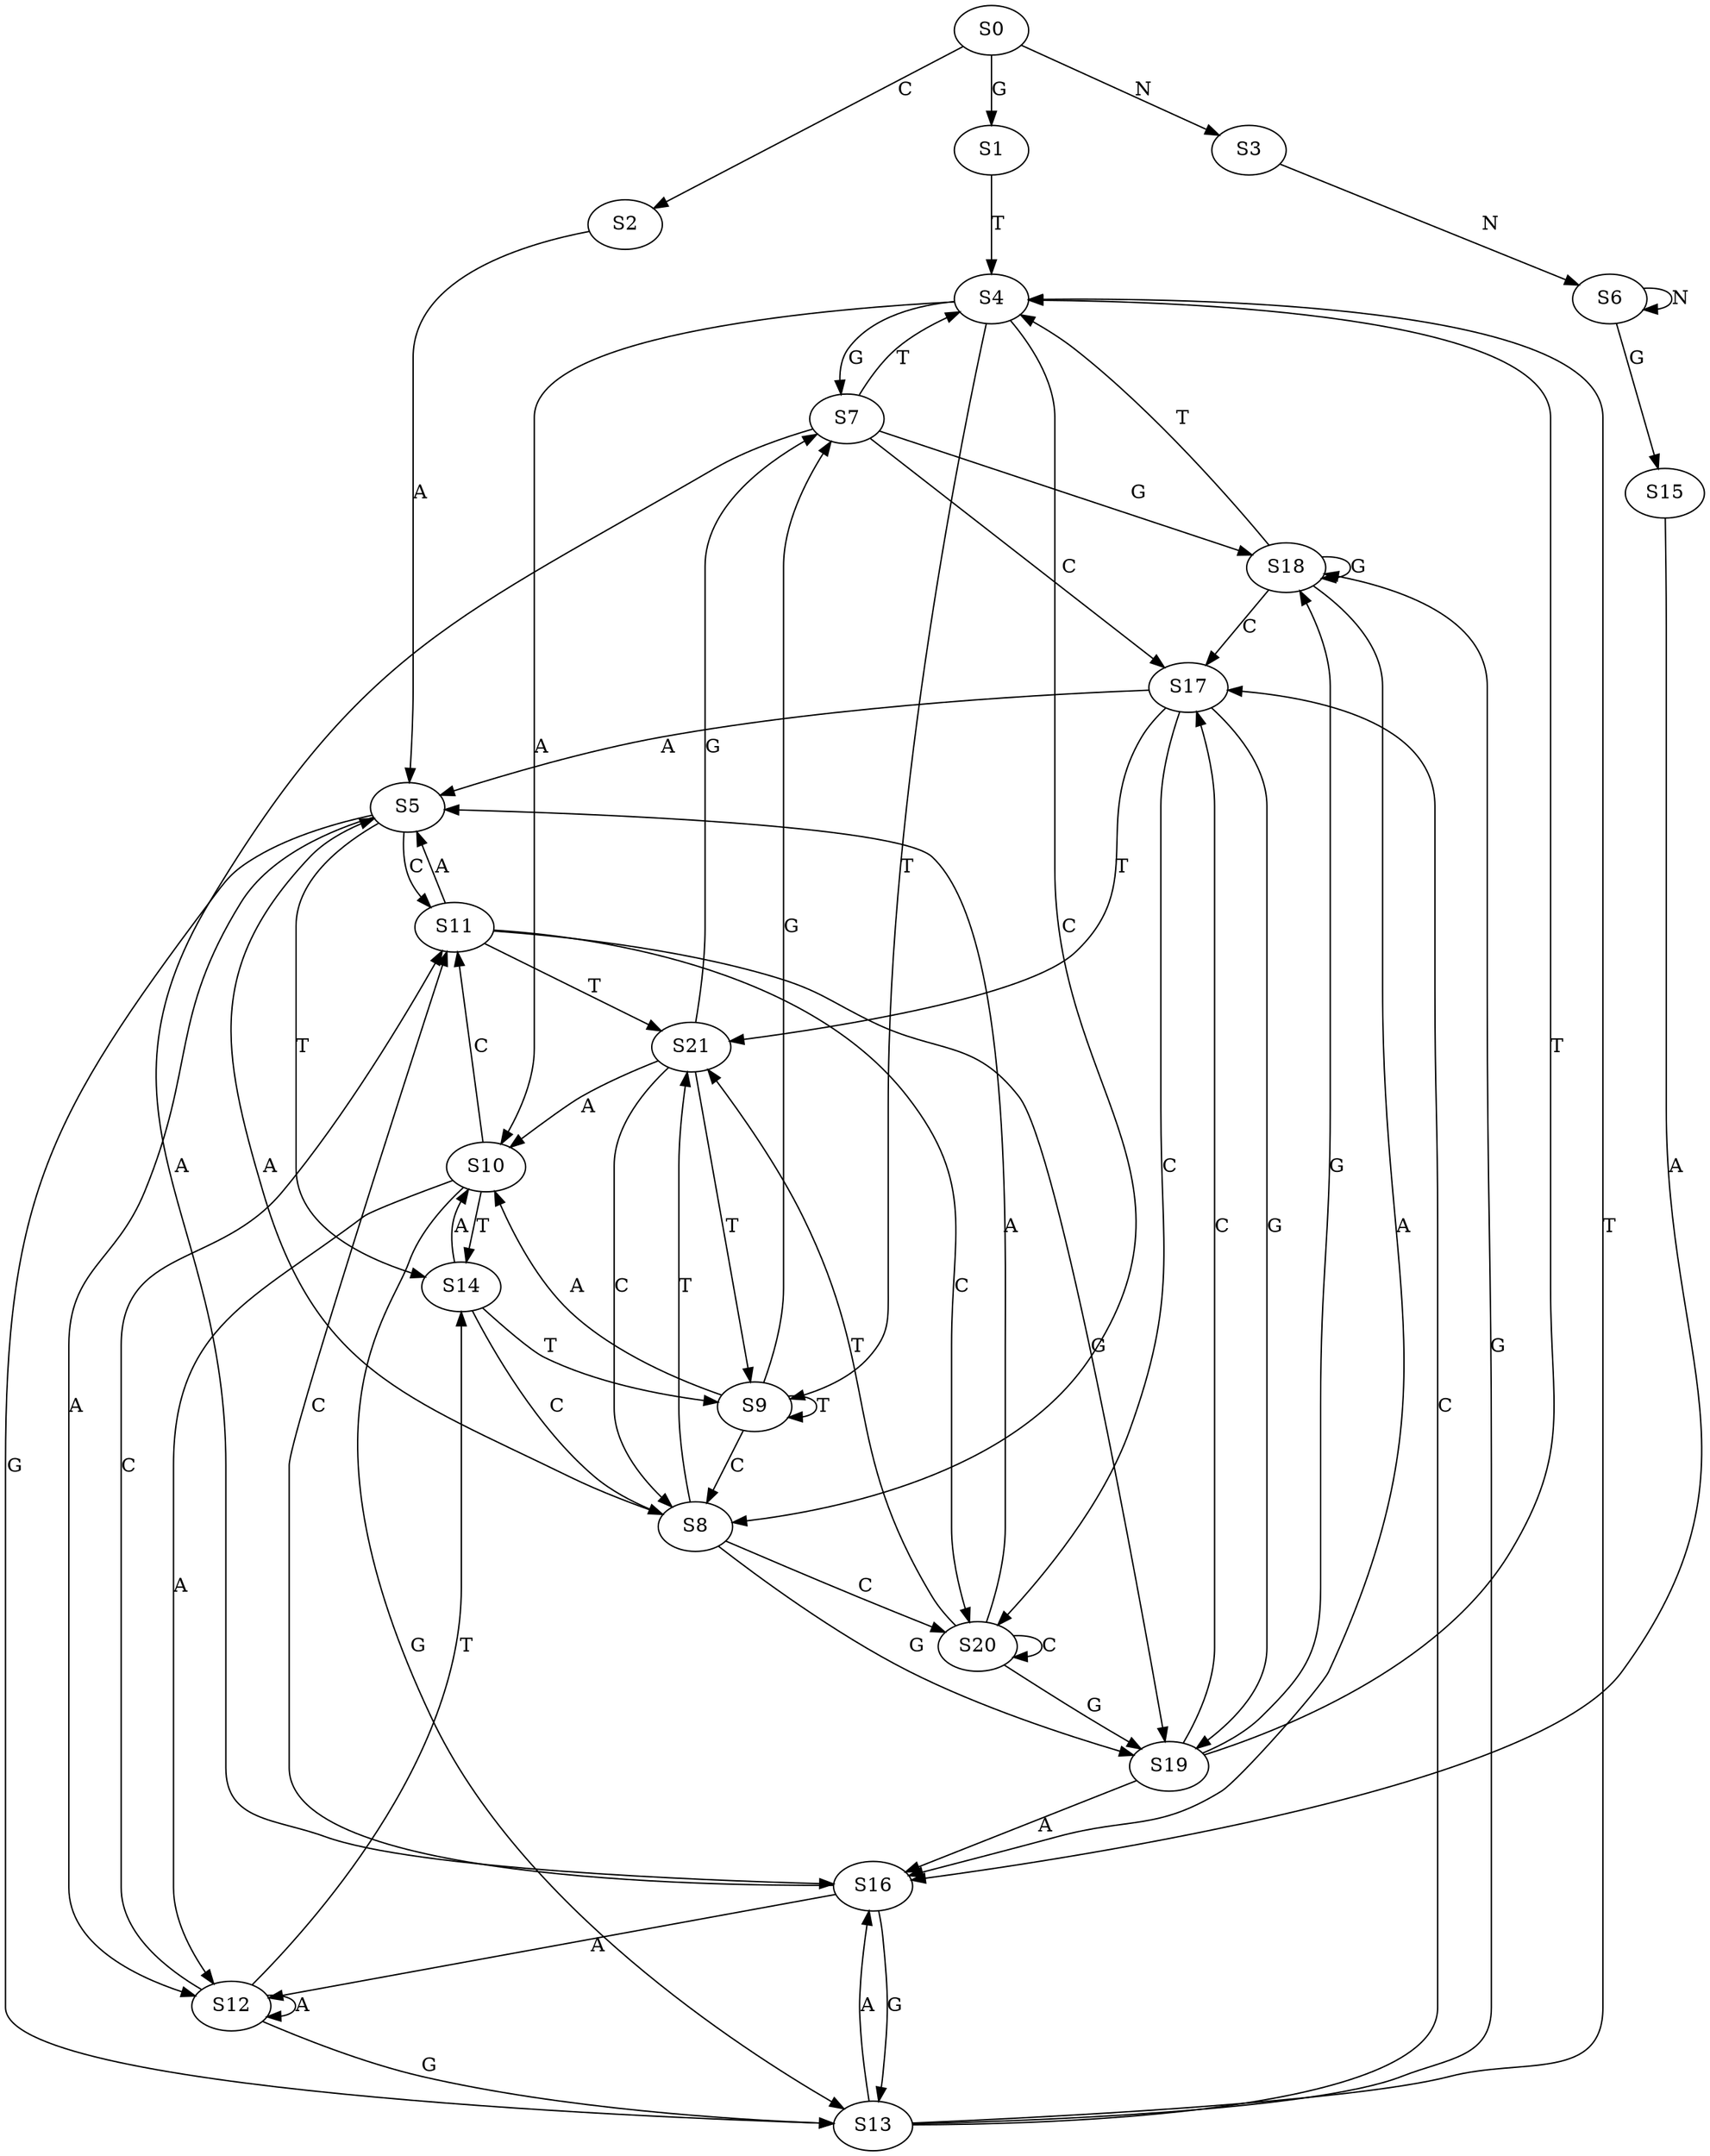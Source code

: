 strict digraph  {
	S0 -> S1 [ label = G ];
	S0 -> S2 [ label = C ];
	S0 -> S3 [ label = N ];
	S1 -> S4 [ label = T ];
	S2 -> S5 [ label = A ];
	S3 -> S6 [ label = N ];
	S4 -> S7 [ label = G ];
	S4 -> S8 [ label = C ];
	S4 -> S9 [ label = T ];
	S4 -> S10 [ label = A ];
	S5 -> S11 [ label = C ];
	S5 -> S12 [ label = A ];
	S5 -> S13 [ label = G ];
	S5 -> S14 [ label = T ];
	S6 -> S15 [ label = G ];
	S6 -> S6 [ label = N ];
	S7 -> S16 [ label = A ];
	S7 -> S4 [ label = T ];
	S7 -> S17 [ label = C ];
	S7 -> S18 [ label = G ];
	S8 -> S19 [ label = G ];
	S8 -> S20 [ label = C ];
	S8 -> S21 [ label = T ];
	S8 -> S5 [ label = A ];
	S9 -> S8 [ label = C ];
	S9 -> S10 [ label = A ];
	S9 -> S7 [ label = G ];
	S9 -> S9 [ label = T ];
	S10 -> S11 [ label = C ];
	S10 -> S12 [ label = A ];
	S10 -> S13 [ label = G ];
	S10 -> S14 [ label = T ];
	S11 -> S21 [ label = T ];
	S11 -> S19 [ label = G ];
	S11 -> S20 [ label = C ];
	S11 -> S5 [ label = A ];
	S12 -> S11 [ label = C ];
	S12 -> S13 [ label = G ];
	S12 -> S12 [ label = A ];
	S12 -> S14 [ label = T ];
	S13 -> S18 [ label = G ];
	S13 -> S16 [ label = A ];
	S13 -> S4 [ label = T ];
	S13 -> S17 [ label = C ];
	S14 -> S8 [ label = C ];
	S14 -> S9 [ label = T ];
	S14 -> S10 [ label = A ];
	S15 -> S16 [ label = A ];
	S16 -> S12 [ label = A ];
	S16 -> S13 [ label = G ];
	S16 -> S11 [ label = C ];
	S17 -> S21 [ label = T ];
	S17 -> S20 [ label = C ];
	S17 -> S19 [ label = G ];
	S17 -> S5 [ label = A ];
	S18 -> S4 [ label = T ];
	S18 -> S16 [ label = A ];
	S18 -> S18 [ label = G ];
	S18 -> S17 [ label = C ];
	S19 -> S18 [ label = G ];
	S19 -> S4 [ label = T ];
	S19 -> S17 [ label = C ];
	S19 -> S16 [ label = A ];
	S20 -> S21 [ label = T ];
	S20 -> S5 [ label = A ];
	S20 -> S19 [ label = G ];
	S20 -> S20 [ label = C ];
	S21 -> S9 [ label = T ];
	S21 -> S8 [ label = C ];
	S21 -> S7 [ label = G ];
	S21 -> S10 [ label = A ];
}
